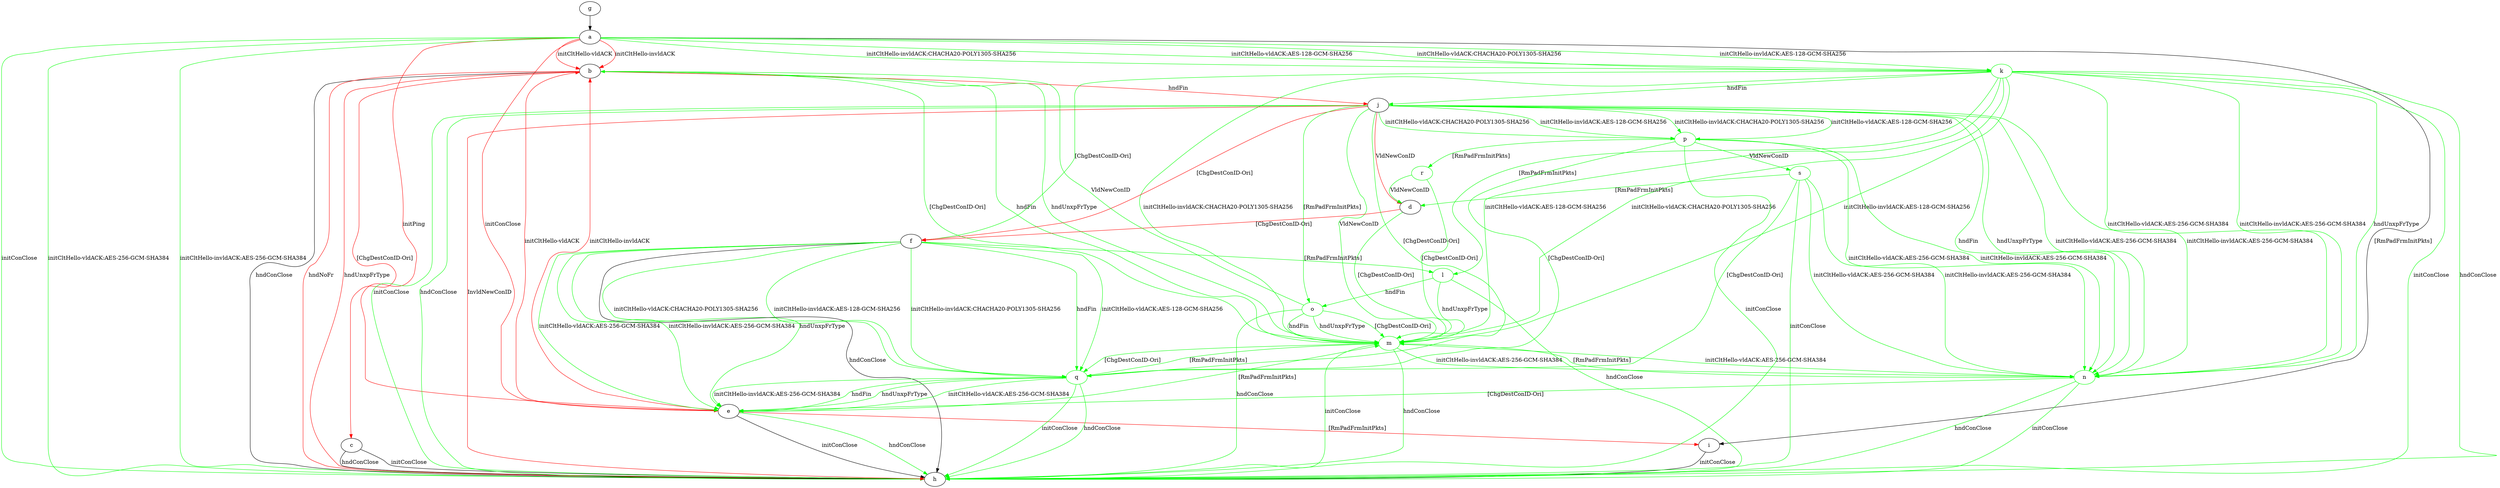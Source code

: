 digraph "" {
	a -> b	[key=0,
		color=red,
		label="initCltHello-vldACK "];
	a -> b	[key=1,
		color=red,
		label="initCltHello-invldACK "];
	a -> e	[key=0,
		color=red,
		label="initPing "];
	a -> e	[key=1,
		color=red,
		label="initConClose "];
	a -> h	[key=0,
		color=green,
		label="initConClose "];
	a -> h	[key=1,
		color=green,
		label="initCltHello-vldACK:AES-256-GCM-SHA384 "];
	a -> h	[key=2,
		color=green,
		label="initCltHello-invldACK:AES-256-GCM-SHA384 "];
	a -> i	[key=0,
		label="[RmPadFrmInitPkts] "];
	k	[color=green];
	a -> k	[key=0,
		color=green,
		label="initCltHello-vldACK:AES-128-GCM-SHA256 "];
	a -> k	[key=1,
		color=green,
		label="initCltHello-vldACK:CHACHA20-POLY1305-SHA256 "];
	a -> k	[key=2,
		color=green,
		label="initCltHello-invldACK:AES-128-GCM-SHA256 "];
	a -> k	[key=3,
		color=green,
		label="initCltHello-invldACK:CHACHA20-POLY1305-SHA256 "];
	b -> c	[key=0,
		color=red,
		label="[ChgDestConID-Ori] "];
	b -> h	[key=0,
		label="hndConClose "];
	b -> h	[key=1,
		color=red,
		label="hndNoFr "];
	b -> h	[key=2,
		color=red,
		label="hndUnxpFrType "];
	b -> j	[key=0,
		color=red,
		label="hndFin "];
	m	[color=green];
	b -> m	[key=0,
		color=green,
		label="hndFin "];
	b -> m	[key=1,
		color=green,
		label="hndUnxpFrType "];
	b -> m	[key=2,
		color=green,
		label="[ChgDestConID-Ori] "];
	c -> h	[key=0,
		label="initConClose "];
	c -> h	[key=1,
		label="hndConClose "];
	d -> f	[key=0,
		color=red,
		label="[ChgDestConID-Ori] "];
	d -> m	[key=0,
		color=green,
		label="[ChgDestConID-Ori] "];
	e -> b	[key=0,
		color=red,
		label="initCltHello-vldACK "];
	e -> b	[key=1,
		color=red,
		label="initCltHello-invldACK "];
	e -> h	[key=0,
		label="initConClose "];
	e -> h	[key=1,
		color=green,
		label="hndConClose "];
	e -> i	[key=0,
		color=red,
		label="[RmPadFrmInitPkts] "];
	e -> m	[key=0,
		color=green,
		label="[RmPadFrmInitPkts] "];
	f -> e	[key=0,
		color=green,
		label="initCltHello-vldACK:AES-256-GCM-SHA384 "];
	f -> e	[key=1,
		color=green,
		label="initCltHello-invldACK:AES-256-GCM-SHA384 "];
	f -> e	[key=2,
		color=green,
		label="hndUnxpFrType "];
	f -> h	[key=0,
		label="hndConClose "];
	l	[color=green];
	f -> l	[key=0,
		color=green,
		label="[RmPadFrmInitPkts] "];
	q	[color=green];
	f -> q	[key=0,
		color=green,
		label="initCltHello-vldACK:AES-128-GCM-SHA256 "];
	f -> q	[key=1,
		color=green,
		label="initCltHello-vldACK:CHACHA20-POLY1305-SHA256 "];
	f -> q	[key=2,
		color=green,
		label="initCltHello-invldACK:AES-128-GCM-SHA256 "];
	f -> q	[key=3,
		color=green,
		label="initCltHello-invldACK:CHACHA20-POLY1305-SHA256 "];
	f -> q	[key=4,
		color=green,
		label="hndFin "];
	g -> a	[key=0];
	i -> h	[key=0,
		label="initConClose "];
	j -> d	[key=0,
		color=red,
		label="VldNewConID "];
	j -> f	[key=0,
		color=red,
		label="[ChgDestConID-Ori] "];
	j -> h	[key=0,
		color=green,
		label="initConClose "];
	j -> h	[key=1,
		color=green,
		label="hndConClose "];
	j -> h	[key=2,
		color=red,
		label="InvldNewConID "];
	j -> m	[key=0,
		color=green,
		label="VldNewConID "];
	n	[color=green];
	j -> n	[key=0,
		color=green,
		label="initCltHello-vldACK:AES-256-GCM-SHA384 "];
	j -> n	[key=1,
		color=green,
		label="initCltHello-invldACK:AES-256-GCM-SHA384 "];
	j -> n	[key=2,
		color=green,
		label="hndFin "];
	j -> n	[key=3,
		color=green,
		label="hndUnxpFrType "];
	o	[color=green];
	j -> o	[key=0,
		color=green,
		label="[RmPadFrmInitPkts] "];
	p	[color=green];
	j -> p	[key=0,
		color=green,
		label="initCltHello-vldACK:AES-128-GCM-SHA256 "];
	j -> p	[key=1,
		color=green,
		label="initCltHello-vldACK:CHACHA20-POLY1305-SHA256 "];
	j -> p	[key=2,
		color=green,
		label="initCltHello-invldACK:AES-128-GCM-SHA256 "];
	j -> p	[key=3,
		color=green,
		label="initCltHello-invldACK:CHACHA20-POLY1305-SHA256 "];
	j -> q	[key=0,
		color=green,
		label="[ChgDestConID-Ori] "];
	k -> f	[key=0,
		color=green,
		label="[ChgDestConID-Ori] "];
	k -> h	[key=0,
		color=green,
		label="initConClose "];
	k -> h	[key=1,
		color=green,
		label="hndConClose "];
	k -> j	[key=0,
		color=green,
		label="hndFin "];
	k -> l	[key=0,
		color=green,
		label="[RmPadFrmInitPkts] "];
	k -> m	[key=0,
		color=green,
		label="initCltHello-vldACK:AES-128-GCM-SHA256 "];
	k -> m	[key=1,
		color=green,
		label="initCltHello-vldACK:CHACHA20-POLY1305-SHA256 "];
	k -> m	[key=2,
		color=green,
		label="initCltHello-invldACK:AES-128-GCM-SHA256 "];
	k -> m	[key=3,
		color=green,
		label="initCltHello-invldACK:CHACHA20-POLY1305-SHA256 "];
	k -> n	[key=0,
		color=green,
		label="initCltHello-vldACK:AES-256-GCM-SHA384 "];
	k -> n	[key=1,
		color=green,
		label="initCltHello-invldACK:AES-256-GCM-SHA384 "];
	k -> n	[key=2,
		color=green,
		label="hndUnxpFrType "];
	l -> h	[key=0,
		color=green,
		label="hndConClose "];
	l -> m	[key=0,
		color=green,
		label="hndUnxpFrType "];
	l -> o	[key=0,
		color=green,
		label="hndFin "];
	m -> h	[key=0,
		color=green,
		label="initConClose "];
	m -> h	[key=1,
		color=green,
		label="hndConClose "];
	m -> n	[key=0,
		color=green,
		label="initCltHello-vldACK:AES-256-GCM-SHA384 "];
	m -> n	[key=1,
		color=green,
		label="initCltHello-invldACK:AES-256-GCM-SHA384 "];
	m -> q	[key=0,
		color=green,
		label="[ChgDestConID-Ori] "];
	n -> e	[key=0,
		color=green,
		label="[ChgDestConID-Ori] "];
	n -> h	[key=0,
		color=green,
		label="initConClose "];
	n -> h	[key=1,
		color=green,
		label="hndConClose "];
	n -> m	[key=0,
		color=green,
		label="[RmPadFrmInitPkts] "];
	o -> b	[key=0,
		color=green,
		label="VldNewConID "];
	o -> h	[key=0,
		color=green,
		label="hndConClose "];
	o -> m	[key=0,
		color=green,
		label="hndFin "];
	o -> m	[key=1,
		color=green,
		label="hndUnxpFrType "];
	o -> m	[key=2,
		color=green,
		label="[ChgDestConID-Ori] "];
	p -> h	[key=0,
		color=green,
		label="initConClose "];
	p -> n	[key=0,
		color=green,
		label="initCltHello-vldACK:AES-256-GCM-SHA384 "];
	p -> n	[key=1,
		color=green,
		label="initCltHello-invldACK:AES-256-GCM-SHA384 "];
	p -> q	[key=0,
		color=green,
		label="[ChgDestConID-Ori] "];
	r	[color=green];
	p -> r	[key=0,
		color=green,
		label="[RmPadFrmInitPkts] "];
	s	[color=green];
	p -> s	[key=0,
		color=green,
		label="VldNewConID "];
	q -> e	[key=0,
		color=green,
		label="initCltHello-vldACK:AES-256-GCM-SHA384 "];
	q -> e	[key=1,
		color=green,
		label="initCltHello-invldACK:AES-256-GCM-SHA384 "];
	q -> e	[key=2,
		color=green,
		label="hndFin "];
	q -> e	[key=3,
		color=green,
		label="hndUnxpFrType "];
	q -> h	[key=0,
		color=green,
		label="initConClose "];
	q -> h	[key=1,
		color=green,
		label="hndConClose "];
	q -> m	[key=0,
		color=green,
		label="[RmPadFrmInitPkts] "];
	r -> d	[key=0,
		color=green,
		label="VldNewConID "];
	r -> m	[key=0,
		color=green,
		label="[ChgDestConID-Ori] "];
	s -> d	[key=0,
		color=green,
		label="[RmPadFrmInitPkts] "];
	s -> h	[key=0,
		color=green,
		label="initConClose "];
	s -> n	[key=0,
		color=green,
		label="initCltHello-vldACK:AES-256-GCM-SHA384 "];
	s -> n	[key=1,
		color=green,
		label="initCltHello-invldACK:AES-256-GCM-SHA384 "];
	s -> q	[key=0,
		color=green,
		label="[ChgDestConID-Ori] "];
}
